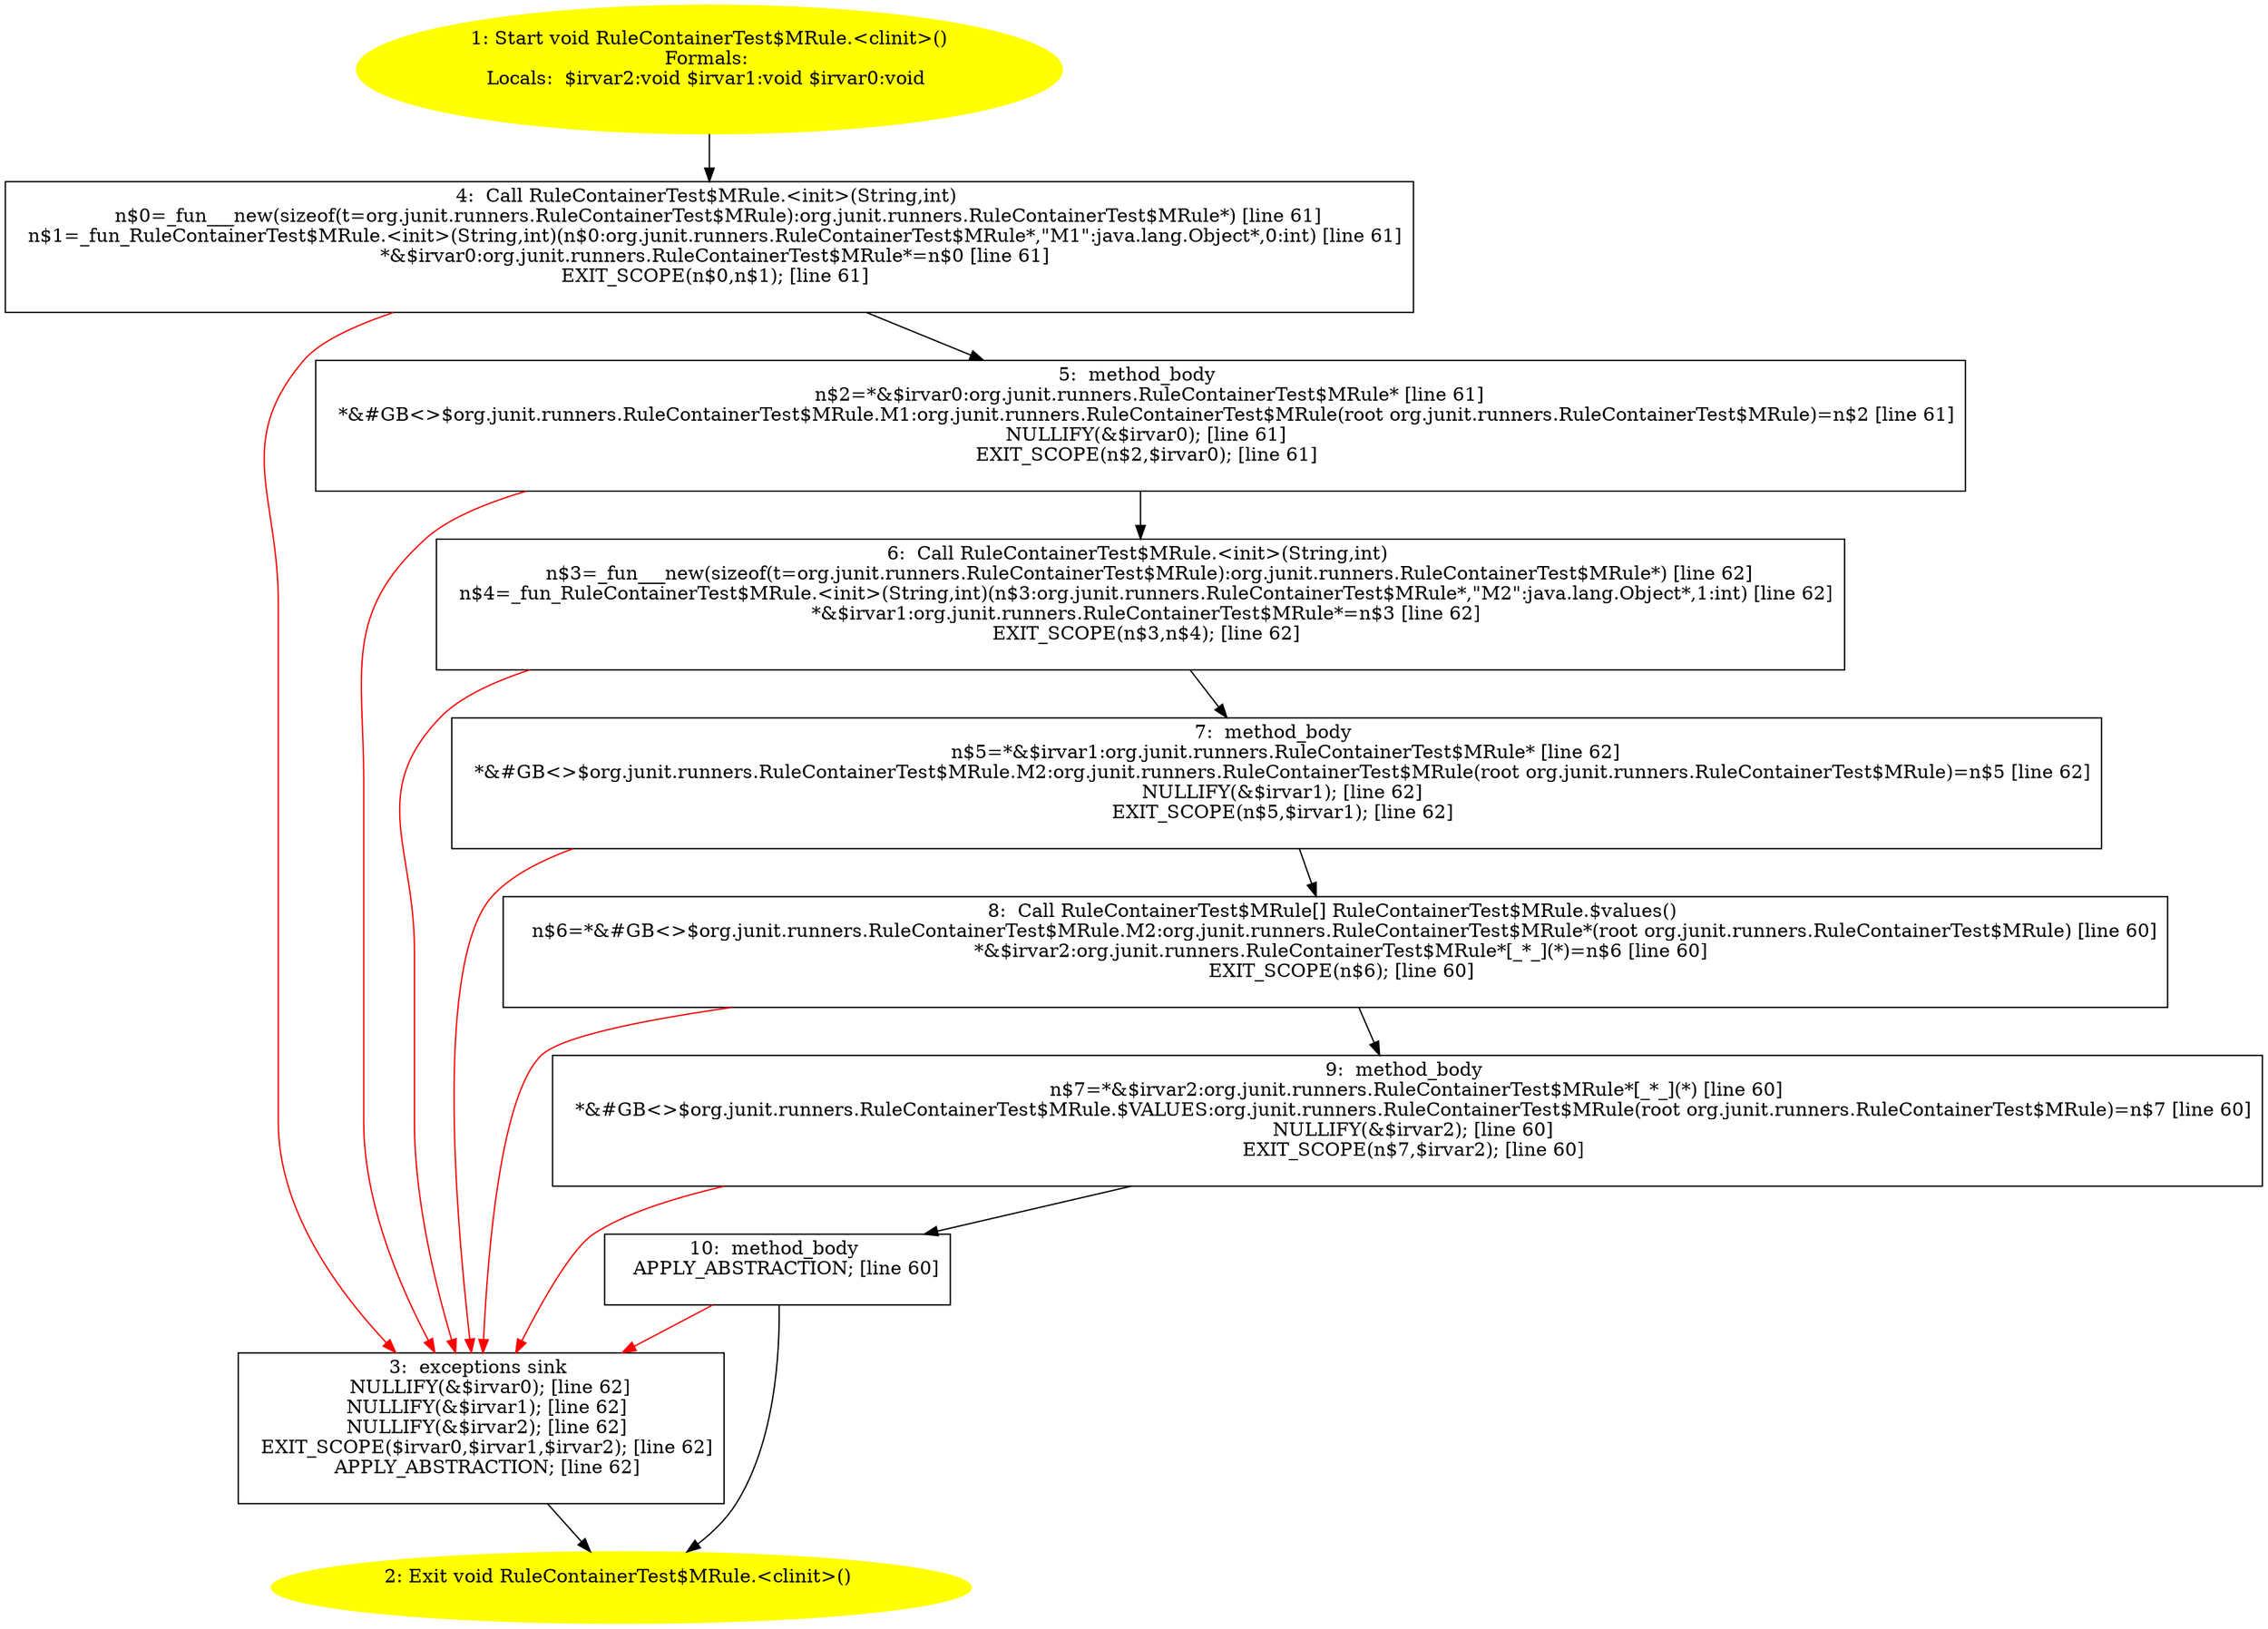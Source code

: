 /* @generated */
digraph cfg {
"org.junit.runners.RuleContainerTest$MRule.<clinit>():void.595b5ccaca44caaf05dc95ef07a65ed6_1" [label="1: Start void RuleContainerTest$MRule.<clinit>()\nFormals: \nLocals:  $irvar2:void $irvar1:void $irvar0:void \n  " color=yellow style=filled]
	

	 "org.junit.runners.RuleContainerTest$MRule.<clinit>():void.595b5ccaca44caaf05dc95ef07a65ed6_1" -> "org.junit.runners.RuleContainerTest$MRule.<clinit>():void.595b5ccaca44caaf05dc95ef07a65ed6_4" ;
"org.junit.runners.RuleContainerTest$MRule.<clinit>():void.595b5ccaca44caaf05dc95ef07a65ed6_2" [label="2: Exit void RuleContainerTest$MRule.<clinit>() \n  " color=yellow style=filled]
	

"org.junit.runners.RuleContainerTest$MRule.<clinit>():void.595b5ccaca44caaf05dc95ef07a65ed6_3" [label="3:  exceptions sink \n   NULLIFY(&$irvar0); [line 62]\n  NULLIFY(&$irvar1); [line 62]\n  NULLIFY(&$irvar2); [line 62]\n  EXIT_SCOPE($irvar0,$irvar1,$irvar2); [line 62]\n  APPLY_ABSTRACTION; [line 62]\n " shape="box"]
	

	 "org.junit.runners.RuleContainerTest$MRule.<clinit>():void.595b5ccaca44caaf05dc95ef07a65ed6_3" -> "org.junit.runners.RuleContainerTest$MRule.<clinit>():void.595b5ccaca44caaf05dc95ef07a65ed6_2" ;
"org.junit.runners.RuleContainerTest$MRule.<clinit>():void.595b5ccaca44caaf05dc95ef07a65ed6_4" [label="4:  Call RuleContainerTest$MRule.<init>(String,int) \n   n$0=_fun___new(sizeof(t=org.junit.runners.RuleContainerTest$MRule):org.junit.runners.RuleContainerTest$MRule*) [line 61]\n  n$1=_fun_RuleContainerTest$MRule.<init>(String,int)(n$0:org.junit.runners.RuleContainerTest$MRule*,\"M1\":java.lang.Object*,0:int) [line 61]\n  *&$irvar0:org.junit.runners.RuleContainerTest$MRule*=n$0 [line 61]\n  EXIT_SCOPE(n$0,n$1); [line 61]\n " shape="box"]
	

	 "org.junit.runners.RuleContainerTest$MRule.<clinit>():void.595b5ccaca44caaf05dc95ef07a65ed6_4" -> "org.junit.runners.RuleContainerTest$MRule.<clinit>():void.595b5ccaca44caaf05dc95ef07a65ed6_5" ;
	 "org.junit.runners.RuleContainerTest$MRule.<clinit>():void.595b5ccaca44caaf05dc95ef07a65ed6_4" -> "org.junit.runners.RuleContainerTest$MRule.<clinit>():void.595b5ccaca44caaf05dc95ef07a65ed6_3" [color="red" ];
"org.junit.runners.RuleContainerTest$MRule.<clinit>():void.595b5ccaca44caaf05dc95ef07a65ed6_5" [label="5:  method_body \n   n$2=*&$irvar0:org.junit.runners.RuleContainerTest$MRule* [line 61]\n  *&#GB<>$org.junit.runners.RuleContainerTest$MRule.M1:org.junit.runners.RuleContainerTest$MRule(root org.junit.runners.RuleContainerTest$MRule)=n$2 [line 61]\n  NULLIFY(&$irvar0); [line 61]\n  EXIT_SCOPE(n$2,$irvar0); [line 61]\n " shape="box"]
	

	 "org.junit.runners.RuleContainerTest$MRule.<clinit>():void.595b5ccaca44caaf05dc95ef07a65ed6_5" -> "org.junit.runners.RuleContainerTest$MRule.<clinit>():void.595b5ccaca44caaf05dc95ef07a65ed6_6" ;
	 "org.junit.runners.RuleContainerTest$MRule.<clinit>():void.595b5ccaca44caaf05dc95ef07a65ed6_5" -> "org.junit.runners.RuleContainerTest$MRule.<clinit>():void.595b5ccaca44caaf05dc95ef07a65ed6_3" [color="red" ];
"org.junit.runners.RuleContainerTest$MRule.<clinit>():void.595b5ccaca44caaf05dc95ef07a65ed6_6" [label="6:  Call RuleContainerTest$MRule.<init>(String,int) \n   n$3=_fun___new(sizeof(t=org.junit.runners.RuleContainerTest$MRule):org.junit.runners.RuleContainerTest$MRule*) [line 62]\n  n$4=_fun_RuleContainerTest$MRule.<init>(String,int)(n$3:org.junit.runners.RuleContainerTest$MRule*,\"M2\":java.lang.Object*,1:int) [line 62]\n  *&$irvar1:org.junit.runners.RuleContainerTest$MRule*=n$3 [line 62]\n  EXIT_SCOPE(n$3,n$4); [line 62]\n " shape="box"]
	

	 "org.junit.runners.RuleContainerTest$MRule.<clinit>():void.595b5ccaca44caaf05dc95ef07a65ed6_6" -> "org.junit.runners.RuleContainerTest$MRule.<clinit>():void.595b5ccaca44caaf05dc95ef07a65ed6_7" ;
	 "org.junit.runners.RuleContainerTest$MRule.<clinit>():void.595b5ccaca44caaf05dc95ef07a65ed6_6" -> "org.junit.runners.RuleContainerTest$MRule.<clinit>():void.595b5ccaca44caaf05dc95ef07a65ed6_3" [color="red" ];
"org.junit.runners.RuleContainerTest$MRule.<clinit>():void.595b5ccaca44caaf05dc95ef07a65ed6_7" [label="7:  method_body \n   n$5=*&$irvar1:org.junit.runners.RuleContainerTest$MRule* [line 62]\n  *&#GB<>$org.junit.runners.RuleContainerTest$MRule.M2:org.junit.runners.RuleContainerTest$MRule(root org.junit.runners.RuleContainerTest$MRule)=n$5 [line 62]\n  NULLIFY(&$irvar1); [line 62]\n  EXIT_SCOPE(n$5,$irvar1); [line 62]\n " shape="box"]
	

	 "org.junit.runners.RuleContainerTest$MRule.<clinit>():void.595b5ccaca44caaf05dc95ef07a65ed6_7" -> "org.junit.runners.RuleContainerTest$MRule.<clinit>():void.595b5ccaca44caaf05dc95ef07a65ed6_8" ;
	 "org.junit.runners.RuleContainerTest$MRule.<clinit>():void.595b5ccaca44caaf05dc95ef07a65ed6_7" -> "org.junit.runners.RuleContainerTest$MRule.<clinit>():void.595b5ccaca44caaf05dc95ef07a65ed6_3" [color="red" ];
"org.junit.runners.RuleContainerTest$MRule.<clinit>():void.595b5ccaca44caaf05dc95ef07a65ed6_8" [label="8:  Call RuleContainerTest$MRule[] RuleContainerTest$MRule.$values() \n   n$6=*&#GB<>$org.junit.runners.RuleContainerTest$MRule.M2:org.junit.runners.RuleContainerTest$MRule*(root org.junit.runners.RuleContainerTest$MRule) [line 60]\n  *&$irvar2:org.junit.runners.RuleContainerTest$MRule*[_*_](*)=n$6 [line 60]\n  EXIT_SCOPE(n$6); [line 60]\n " shape="box"]
	

	 "org.junit.runners.RuleContainerTest$MRule.<clinit>():void.595b5ccaca44caaf05dc95ef07a65ed6_8" -> "org.junit.runners.RuleContainerTest$MRule.<clinit>():void.595b5ccaca44caaf05dc95ef07a65ed6_9" ;
	 "org.junit.runners.RuleContainerTest$MRule.<clinit>():void.595b5ccaca44caaf05dc95ef07a65ed6_8" -> "org.junit.runners.RuleContainerTest$MRule.<clinit>():void.595b5ccaca44caaf05dc95ef07a65ed6_3" [color="red" ];
"org.junit.runners.RuleContainerTest$MRule.<clinit>():void.595b5ccaca44caaf05dc95ef07a65ed6_9" [label="9:  method_body \n   n$7=*&$irvar2:org.junit.runners.RuleContainerTest$MRule*[_*_](*) [line 60]\n  *&#GB<>$org.junit.runners.RuleContainerTest$MRule.$VALUES:org.junit.runners.RuleContainerTest$MRule(root org.junit.runners.RuleContainerTest$MRule)=n$7 [line 60]\n  NULLIFY(&$irvar2); [line 60]\n  EXIT_SCOPE(n$7,$irvar2); [line 60]\n " shape="box"]
	

	 "org.junit.runners.RuleContainerTest$MRule.<clinit>():void.595b5ccaca44caaf05dc95ef07a65ed6_9" -> "org.junit.runners.RuleContainerTest$MRule.<clinit>():void.595b5ccaca44caaf05dc95ef07a65ed6_10" ;
	 "org.junit.runners.RuleContainerTest$MRule.<clinit>():void.595b5ccaca44caaf05dc95ef07a65ed6_9" -> "org.junit.runners.RuleContainerTest$MRule.<clinit>():void.595b5ccaca44caaf05dc95ef07a65ed6_3" [color="red" ];
"org.junit.runners.RuleContainerTest$MRule.<clinit>():void.595b5ccaca44caaf05dc95ef07a65ed6_10" [label="10:  method_body \n   APPLY_ABSTRACTION; [line 60]\n " shape="box"]
	

	 "org.junit.runners.RuleContainerTest$MRule.<clinit>():void.595b5ccaca44caaf05dc95ef07a65ed6_10" -> "org.junit.runners.RuleContainerTest$MRule.<clinit>():void.595b5ccaca44caaf05dc95ef07a65ed6_2" ;
	 "org.junit.runners.RuleContainerTest$MRule.<clinit>():void.595b5ccaca44caaf05dc95ef07a65ed6_10" -> "org.junit.runners.RuleContainerTest$MRule.<clinit>():void.595b5ccaca44caaf05dc95ef07a65ed6_3" [color="red" ];
}

